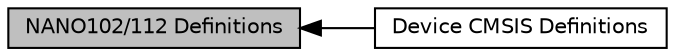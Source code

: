digraph "NANO102/112 Definitions"
{
  edge [fontname="Helvetica",fontsize="10",labelfontname="Helvetica",labelfontsize="10"];
  node [fontname="Helvetica",fontsize="10",shape=box];
  rankdir=LR;
  Node2 [label="Device CMSIS Definitions",height=0.2,width=0.4,color="black", fillcolor="white", style="filled",URL="$d0/dcf/group___n_a_n_o1_x2___c_m_s_i_s.html",tooltip=" "];
  Node1 [label="NANO102/112 Definitions",height=0.2,width=0.4,color="black", fillcolor="grey75", style="filled", fontcolor="black",tooltip=" "];
  Node1->Node2 [shape=plaintext, dir="back", style="solid"];
}

